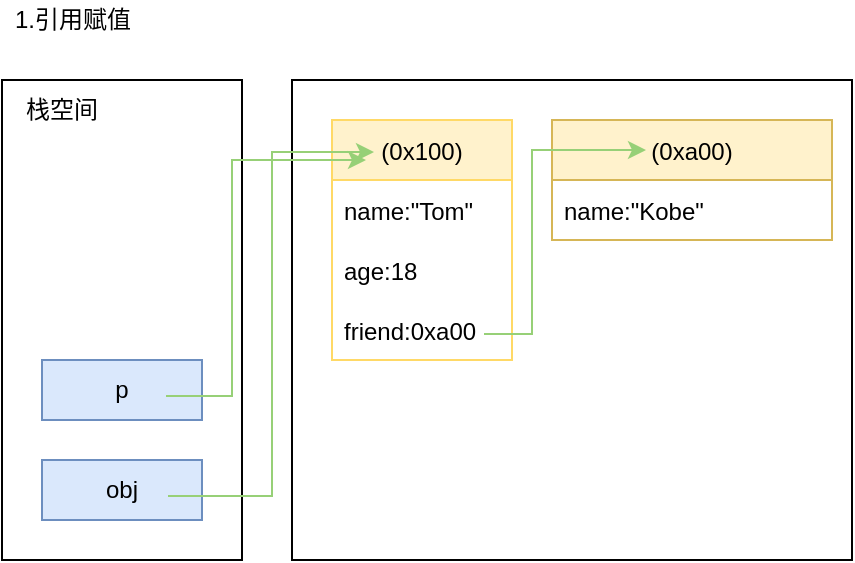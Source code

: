 <mxfile version="20.3.0" type="device"><diagram id="23iRSUPoRavnBvh4doch" name="Page-1"><mxGraphModel dx="813" dy="507" grid="1" gridSize="10" guides="1" tooltips="1" connect="1" arrows="1" fold="1" page="1" pageScale="1" pageWidth="827" pageHeight="1169" math="0" shadow="0"><root><mxCell id="0"/><mxCell id="1" parent="0"/><mxCell id="2" value="1.引用赋值&lt;br&gt;" style="text;html=1;align=center;verticalAlign=middle;resizable=0;points=[];autosize=1;strokeColor=none;fillColor=none;" parent="1" vertex="1"><mxGeometry x="155" y="170" width="70" height="20" as="geometry"/></mxCell><mxCell id="3" value="" style="rounded=0;whiteSpace=wrap;html=1;" parent="1" vertex="1"><mxGeometry x="155" y="210" width="120" height="240" as="geometry"/></mxCell><mxCell id="4" value="栈空间" style="text;html=1;strokeColor=none;fillColor=none;align=center;verticalAlign=middle;whiteSpace=wrap;rounded=0;" parent="1" vertex="1"><mxGeometry x="155" y="210" width="60" height="30" as="geometry"/></mxCell><mxCell id="5" value="" style="rounded=0;whiteSpace=wrap;html=1;fillColor=#FFFFFF;strokeColor=#000000;" parent="1" vertex="1"><mxGeometry x="300" y="210" width="280" height="240" as="geometry"/></mxCell><mxCell id="MA_Nu4554SNU5j291iK6-9" value="(0x100)" style="swimlane;fontStyle=0;childLayout=stackLayout;horizontal=1;startSize=30;horizontalStack=0;resizeParent=1;resizeParentMax=0;resizeLast=0;collapsible=1;marginBottom=0;fillColor=#fff2cc;strokeColor=#FFD966;fillStyle=auto;" vertex="1" parent="1"><mxGeometry x="320" y="230" width="90" height="120" as="geometry"><mxRectangle x="320" y="230" width="60" height="30" as="alternateBounds"/></mxGeometry></mxCell><mxCell id="MA_Nu4554SNU5j291iK6-10" value="name:&quot;Tom&quot;" style="text;strokeColor=none;fillColor=none;align=left;verticalAlign=middle;spacingLeft=4;spacingRight=4;overflow=hidden;points=[[0,0.5],[1,0.5]];portConstraint=eastwest;rotatable=0;" vertex="1" parent="MA_Nu4554SNU5j291iK6-9"><mxGeometry y="30" width="90" height="30" as="geometry"/></mxCell><mxCell id="MA_Nu4554SNU5j291iK6-11" value="age:18" style="text;strokeColor=none;fillColor=none;align=left;verticalAlign=middle;spacingLeft=4;spacingRight=4;overflow=hidden;points=[[0,0.5],[1,0.5]];portConstraint=eastwest;rotatable=0;" vertex="1" parent="MA_Nu4554SNU5j291iK6-9"><mxGeometry y="60" width="90" height="30" as="geometry"/></mxCell><mxCell id="MA_Nu4554SNU5j291iK6-12" value="friend:0xa00" style="text;strokeColor=none;fillColor=none;align=left;verticalAlign=middle;spacingLeft=4;spacingRight=4;overflow=hidden;points=[[0,0.5],[1,0.5]];portConstraint=eastwest;rotatable=0;" vertex="1" parent="MA_Nu4554SNU5j291iK6-9"><mxGeometry y="90" width="90" height="30" as="geometry"/></mxCell><mxCell id="MA_Nu4554SNU5j291iK6-13" value="(0xa00)" style="swimlane;fontStyle=0;childLayout=stackLayout;horizontal=1;startSize=30;horizontalStack=0;resizeParent=1;resizeParentMax=0;resizeLast=0;collapsible=1;marginBottom=0;fillColor=#fff2cc;strokeColor=#d6b656;" vertex="1" parent="1"><mxGeometry x="430" y="230" width="140" height="60" as="geometry"/></mxCell><mxCell id="MA_Nu4554SNU5j291iK6-14" value="name:&quot;Kobe&quot;" style="text;strokeColor=none;fillColor=none;align=left;verticalAlign=middle;spacingLeft=4;spacingRight=4;overflow=hidden;points=[[0,0.5],[1,0.5]];portConstraint=eastwest;rotatable=0;" vertex="1" parent="MA_Nu4554SNU5j291iK6-13"><mxGeometry y="30" width="140" height="30" as="geometry"/></mxCell><mxCell id="MA_Nu4554SNU5j291iK6-17" value="" style="endArrow=classic;html=1;rounded=0;strokeColor=#97D077;" edge="1" parent="1"><mxGeometry width="50" height="50" relative="1" as="geometry"><mxPoint x="396" y="337" as="sourcePoint"/><mxPoint x="477" y="245" as="targetPoint"/><Array as="points"><mxPoint x="420" y="337"/><mxPoint x="420" y="245"/></Array></mxGeometry></mxCell><mxCell id="MA_Nu4554SNU5j291iK6-18" value="p" style="rounded=0;whiteSpace=wrap;html=1;fillColor=#dae8fc;strokeColor=#6c8ebf;" vertex="1" parent="1"><mxGeometry x="175" y="350" width="80" height="30" as="geometry"/></mxCell><mxCell id="MA_Nu4554SNU5j291iK6-19" value="obj" style="rounded=0;whiteSpace=wrap;html=1;fillColor=#dae8fc;strokeColor=#6c8ebf;" vertex="1" parent="1"><mxGeometry x="175" y="400" width="80" height="30" as="geometry"/></mxCell><mxCell id="MA_Nu4554SNU5j291iK6-20" value="" style="endArrow=classic;html=1;rounded=0;strokeColor=#97D077;fillColor=#fff2cc;" edge="1" parent="1"><mxGeometry width="50" height="50" relative="1" as="geometry"><mxPoint x="238" y="418" as="sourcePoint"/><mxPoint x="341" y="246" as="targetPoint"/><Array as="points"><mxPoint x="290" y="418"/><mxPoint x="290" y="246"/></Array></mxGeometry></mxCell><mxCell id="MA_Nu4554SNU5j291iK6-21" value="" style="endArrow=classic;html=1;rounded=0;strokeColor=#97D077;" edge="1" parent="1"><mxGeometry width="50" height="50" relative="1" as="geometry"><mxPoint x="237" y="368" as="sourcePoint"/><mxPoint x="337" y="250" as="targetPoint"/><Array as="points"><mxPoint x="270" y="368"/><mxPoint x="270" y="250"/></Array></mxGeometry></mxCell></root></mxGraphModel></diagram></mxfile>